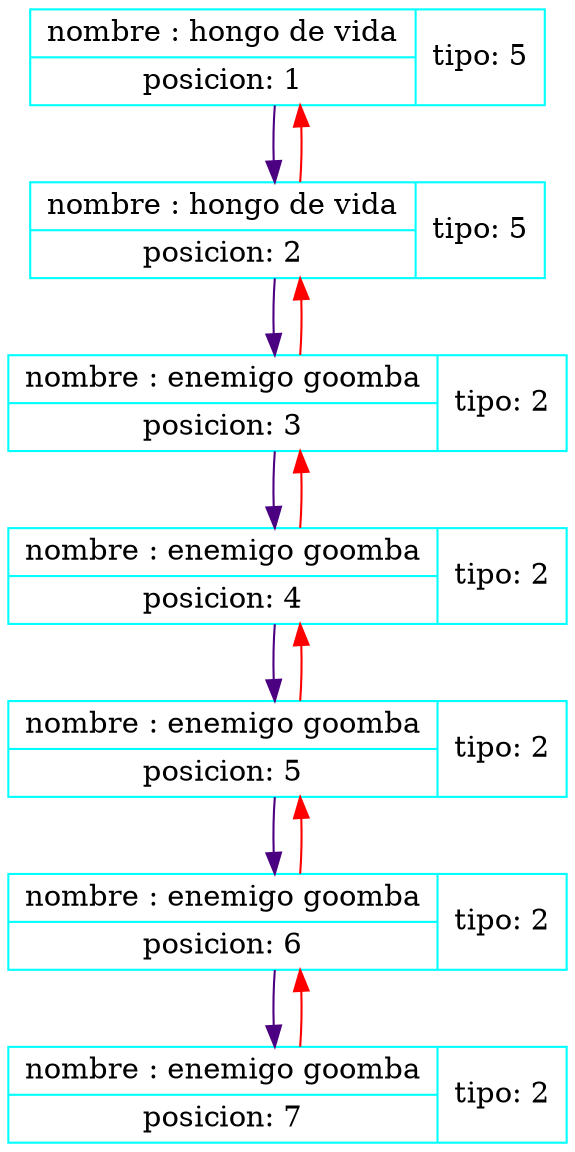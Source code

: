 digraph g { 
nod1 [shape=record ,color="cyan", label= " { nombre : hongo de vida |  posicion: 1 } | { tipo: 5 }  "] ; 
nod2 [shape=record ,color="cyan", label= " { nombre : hongo de vida |  posicion: 2 } | { tipo: 5 }  "] ; 
nod3 [shape=record ,color="cyan", label= " { nombre : enemigo goomba |  posicion: 3 } | { tipo: 2 }  "] ; 
nod4 [shape=record ,color="cyan", label= " { nombre : enemigo goomba |  posicion: 4 } | { tipo: 2 }  "] ; 
nod5 [shape=record ,color="cyan", label= " { nombre : enemigo goomba |  posicion: 5 } | { tipo: 2 }  "] ; 
nod6 [shape=record ,color="cyan", label= " { nombre : enemigo goomba |  posicion: 6 } | { tipo: 2 }  "] ; 
nod7 [shape=record ,color="cyan", label= " { nombre : enemigo goomba |  posicion: 7 } | { tipo: 2 }  "] ; 

nod1 -> nod2 [color = indigo] ;
nod2 -> nod3 [color = indigo] ;
nod3 -> nod4 [color = indigo] ;
nod4 -> nod5 [color = indigo] ;
nod5 -> nod6 [color = indigo] ;
nod6 -> nod7 [color = indigo] ;

nod2 -> nod1 [color = red] ;
nod3 -> nod2 [color = red] ;
nod4 -> nod3 [color = red] ;
nod5 -> nod4 [color = red] ;
nod6 -> nod5 [color = red] ;
nod7 -> nod6 [color = red] ;

} 
